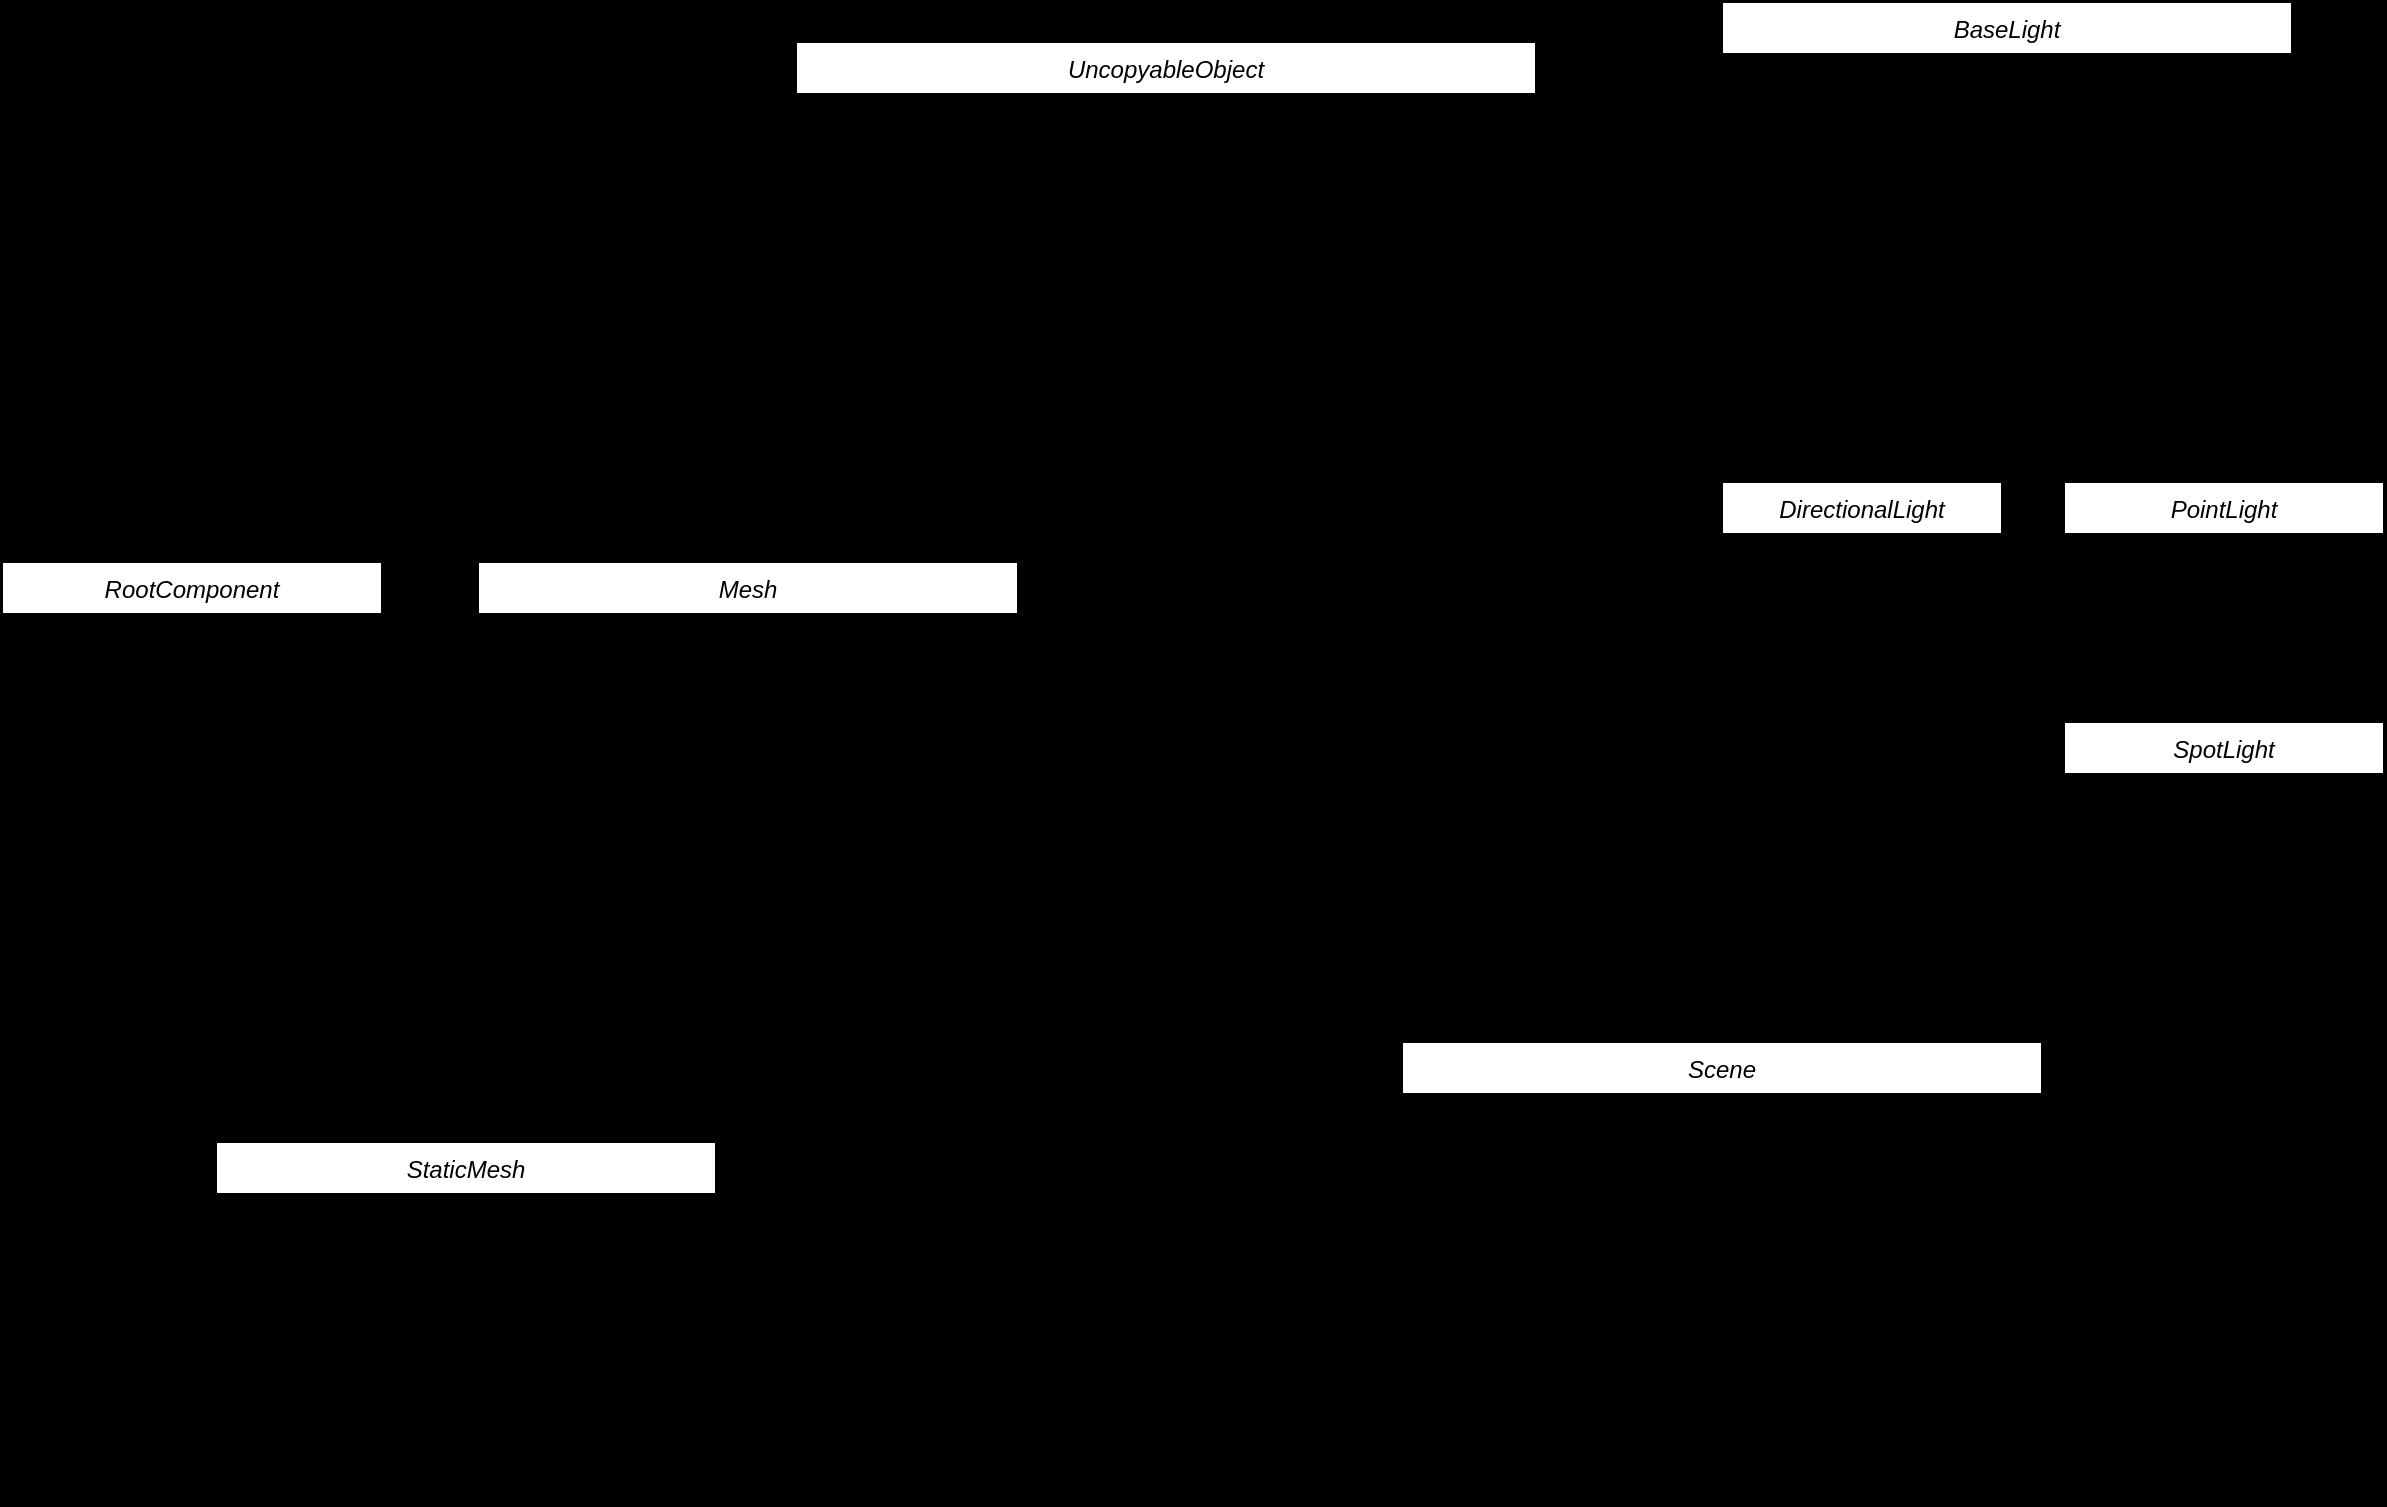 <mxfile version="22.1.16" type="device">
  <diagram id="C5RBs43oDa-KdzZeNtuy" name="Page-1">
    <mxGraphModel dx="2206" dy="1286" grid="1" gridSize="10" guides="1" tooltips="1" connect="1" arrows="1" fold="1" page="1" pageScale="1" pageWidth="827" pageHeight="1169" background="#000000" math="0" shadow="0">
      <root>
        <mxCell id="WIyWlLk6GJQsqaUBKTNV-0" />
        <mxCell id="WIyWlLk6GJQsqaUBKTNV-1" parent="WIyWlLk6GJQsqaUBKTNV-0" />
        <mxCell id="zkfFHV4jXpPFQw0GAbJ--0" value="RootComponent" style="swimlane;fontStyle=2;align=center;verticalAlign=top;childLayout=stackLayout;horizontal=1;startSize=26;horizontalStack=0;resizeParent=1;resizeLast=0;collapsible=1;marginBottom=0;rounded=0;shadow=0;strokeWidth=1;labelBackgroundColor=none;" parent="WIyWlLk6GJQsqaUBKTNV-1" vertex="1">
          <mxGeometry x="60" y="280" width="190" height="140" as="geometry">
            <mxRectangle x="230" y="140" width="160" height="26" as="alternateBounds" />
          </mxGeometry>
        </mxCell>
        <mxCell id="zkfFHV4jXpPFQw0GAbJ--5" value="Vec3f     position;&#xa;Vec3f     scaling;&#xa;Vec3f     rotationAxis;&#xa;float       rotationAngle;&#xa;&#xa;const Mat4f GetModel() const;&#xa;" style="text;align=left;verticalAlign=top;spacingLeft=4;spacingRight=4;overflow=hidden;rotatable=0;points=[[0,0.5],[1,0.5]];portConstraint=eastwest;labelBackgroundColor=none;fontStyle=0" parent="zkfFHV4jXpPFQw0GAbJ--0" vertex="1">
          <mxGeometry y="26" width="190" height="104" as="geometry" />
        </mxCell>
        <mxCell id="VX4J2hYiV2q1IgPwRDaM-4" value="StaticMesh" style="swimlane;fontStyle=2;align=center;verticalAlign=top;childLayout=stackLayout;horizontal=1;startSize=26;horizontalStack=0;resizeParent=1;resizeLast=0;collapsible=1;marginBottom=0;rounded=0;shadow=0;strokeWidth=1;labelBackgroundColor=none;" parent="WIyWlLk6GJQsqaUBKTNV-1" vertex="1">
          <mxGeometry x="167" y="570" width="250" height="125" as="geometry">
            <mxRectangle x="230" y="140" width="160" height="26" as="alternateBounds" />
          </mxGeometry>
        </mxCell>
        <mxCell id="VX4J2hYiV2q1IgPwRDaM-12" value="StaticMesh(Path objFilePath);&#xa;void DrawStaticMesh(class Shader* shader);&#xa;void DestroyStaticMesh();" style="text;align=left;verticalAlign=top;spacingLeft=4;spacingRight=4;overflow=hidden;rotatable=0;points=[[0,0.5],[1,0.5]];portConstraint=eastwest;labelBackgroundColor=none;" parent="VX4J2hYiV2q1IgPwRDaM-4" vertex="1">
          <mxGeometry y="26" width="250" height="94" as="geometry" />
        </mxCell>
        <mxCell id="VX4J2hYiV2q1IgPwRDaM-27" value="UncopyableObject" style="swimlane;fontStyle=2;align=center;verticalAlign=top;childLayout=stackLayout;horizontal=1;startSize=26;horizontalStack=0;resizeParent=1;resizeLast=0;collapsible=1;marginBottom=0;rounded=0;shadow=0;strokeWidth=1;labelBackgroundColor=none;" parent="WIyWlLk6GJQsqaUBKTNV-1" vertex="1">
          <mxGeometry x="457" y="20" width="370" height="120" as="geometry">
            <mxRectangle x="230" y="140" width="160" height="26" as="alternateBounds" />
          </mxGeometry>
        </mxCell>
        <mxCell id="VX4J2hYiV2q1IgPwRDaM-28" value="UncopyableObject()    = default;&#xa;~UncopyableObject()  = default;&#xa;&#xa;UncopyableObject(const UncopyableObject&amp;) = delete;&#xa;UncopyableObject&amp; operator=(const UncopyableObject&amp;) = delete; " style="text;align=left;verticalAlign=top;spacingLeft=4;spacingRight=4;overflow=hidden;rotatable=0;points=[[0,0.5],[1,0.5]];portConstraint=eastwest;labelBackgroundColor=none;" parent="VX4J2hYiV2q1IgPwRDaM-27" vertex="1">
          <mxGeometry y="26" width="370" height="84" as="geometry" />
        </mxCell>
        <mxCell id="F0kH9TImWdhdkwR8H8IY-5" value="BaseLight" style="swimlane;fontStyle=2;align=center;verticalAlign=top;childLayout=stackLayout;horizontal=1;startSize=26;horizontalStack=0;resizeParent=1;resizeLast=0;collapsible=1;marginBottom=0;rounded=0;shadow=0;strokeWidth=1;labelBackgroundColor=none;" parent="WIyWlLk6GJQsqaUBKTNV-1" vertex="1">
          <mxGeometry x="920" width="285" height="160" as="geometry">
            <mxRectangle x="230" y="140" width="160" height="26" as="alternateBounds" />
          </mxGeometry>
        </mxCell>
        <mxCell id="F0kH9TImWdhdkwR8H8IY-10" value="BaseLight(const char*);&#xa;virtual void RenderLight(class Shader*) = 0;&#xa;&#xa;Vec3f color;    &#xa;float ambient;  &#xa;float diffuse;  &#xa;float specular; &#xa;String uniformName;" style="text;align=left;verticalAlign=top;spacingLeft=4;spacingRight=4;overflow=hidden;rotatable=0;points=[[0,0.5],[1,0.5]];portConstraint=eastwest;labelBackgroundColor=none;" parent="F0kH9TImWdhdkwR8H8IY-5" vertex="1">
          <mxGeometry y="26" width="285" height="124" as="geometry" />
        </mxCell>
        <mxCell id="F0kH9TImWdhdkwR8H8IY-12" value="DirectionalLight" style="swimlane;fontStyle=2;align=center;verticalAlign=top;childLayout=stackLayout;horizontal=1;startSize=26;horizontalStack=0;resizeParent=1;resizeLast=0;collapsible=1;marginBottom=0;rounded=0;shadow=0;strokeWidth=1;labelBackgroundColor=none;" parent="WIyWlLk6GJQsqaUBKTNV-1" vertex="1">
          <mxGeometry x="920" y="240" width="140" height="80" as="geometry">
            <mxRectangle x="230" y="140" width="160" height="26" as="alternateBounds" />
          </mxGeometry>
        </mxCell>
        <mxCell id="F0kH9TImWdhdkwR8H8IY-13" value="Vec3f direction;" style="text;align=left;verticalAlign=top;spacingLeft=4;spacingRight=4;overflow=hidden;rotatable=0;points=[[0,0.5],[1,0.5]];portConstraint=eastwest;labelBackgroundColor=none;" parent="F0kH9TImWdhdkwR8H8IY-12" vertex="1">
          <mxGeometry y="26" width="140" height="34" as="geometry" />
        </mxCell>
        <mxCell id="F0kH9TImWdhdkwR8H8IY-14" value="" style="endArrow=classic;html=1;rounded=0;exitX=0.5;exitY=0;exitDx=0;exitDy=0;entryX=0.25;entryY=1;entryDx=0;entryDy=0;" parent="WIyWlLk6GJQsqaUBKTNV-1" source="F0kH9TImWdhdkwR8H8IY-12" target="F0kH9TImWdhdkwR8H8IY-5" edge="1">
          <mxGeometry width="50" height="50" relative="1" as="geometry">
            <mxPoint x="860" y="560" as="sourcePoint" />
            <mxPoint x="910" y="510" as="targetPoint" />
          </mxGeometry>
        </mxCell>
        <mxCell id="F0kH9TImWdhdkwR8H8IY-15" value="" style="endArrow=classic;html=1;rounded=0;exitX=0;exitY=0.5;exitDx=0;exitDy=0;entryX=1;entryY=0.5;entryDx=0;entryDy=0;" parent="WIyWlLk6GJQsqaUBKTNV-1" source="F0kH9TImWdhdkwR8H8IY-10" target="VX4J2hYiV2q1IgPwRDaM-28" edge="1">
          <mxGeometry width="50" height="50" relative="1" as="geometry">
            <mxPoint x="940" y="100" as="sourcePoint" />
            <mxPoint x="990" y="50" as="targetPoint" />
          </mxGeometry>
        </mxCell>
        <mxCell id="F0kH9TImWdhdkwR8H8IY-16" value="PointLight" style="swimlane;fontStyle=2;align=center;verticalAlign=top;childLayout=stackLayout;horizontal=1;startSize=26;horizontalStack=0;resizeParent=1;resizeLast=0;collapsible=1;marginBottom=0;rounded=0;shadow=0;strokeWidth=1;labelBackgroundColor=none;" parent="WIyWlLk6GJQsqaUBKTNV-1" vertex="1">
          <mxGeometry x="1091" y="240" width="160" height="80" as="geometry">
            <mxRectangle x="230" y="140" width="160" height="26" as="alternateBounds" />
          </mxGeometry>
        </mxCell>
        <mxCell id="F0kH9TImWdhdkwR8H8IY-17" value="Vec3f position;&#xa;Attenuation attenuation;" style="text;align=left;verticalAlign=top;spacingLeft=4;spacingRight=4;overflow=hidden;rotatable=0;points=[[0,0.5],[1,0.5]];portConstraint=eastwest;labelBackgroundColor=none;" parent="F0kH9TImWdhdkwR8H8IY-16" vertex="1">
          <mxGeometry y="26" width="160" height="44" as="geometry" />
        </mxCell>
        <mxCell id="F0kH9TImWdhdkwR8H8IY-18" value="SpotLight" style="swimlane;fontStyle=2;align=center;verticalAlign=top;childLayout=stackLayout;horizontal=1;startSize=26;horizontalStack=0;resizeParent=1;resizeLast=0;collapsible=1;marginBottom=0;rounded=0;shadow=0;strokeWidth=1;labelBackgroundColor=none;" parent="WIyWlLk6GJQsqaUBKTNV-1" vertex="1">
          <mxGeometry x="1091" y="360" width="160" height="80" as="geometry">
            <mxRectangle x="230" y="140" width="160" height="26" as="alternateBounds" />
          </mxGeometry>
        </mxCell>
        <mxCell id="F0kH9TImWdhdkwR8H8IY-19" value="Vec3f direction;&#xa;float cutOff; " style="text;align=left;verticalAlign=top;spacingLeft=4;spacingRight=4;overflow=hidden;rotatable=0;points=[[0,0.5],[1,0.5]];portConstraint=eastwest;labelBackgroundColor=none;" parent="F0kH9TImWdhdkwR8H8IY-18" vertex="1">
          <mxGeometry y="26" width="160" height="44" as="geometry" />
        </mxCell>
        <mxCell id="F0kH9TImWdhdkwR8H8IY-21" value="" style="endArrow=classic;html=1;rounded=0;exitX=0.5;exitY=0;exitDx=0;exitDy=0;entryX=0.5;entryY=1;entryDx=0;entryDy=0;" parent="WIyWlLk6GJQsqaUBKTNV-1" source="F0kH9TImWdhdkwR8H8IY-18" target="F0kH9TImWdhdkwR8H8IY-16" edge="1">
          <mxGeometry width="50" height="50" relative="1" as="geometry">
            <mxPoint x="1280" y="430" as="sourcePoint" />
            <mxPoint x="1330" y="380" as="targetPoint" />
          </mxGeometry>
        </mxCell>
        <mxCell id="F0kH9TImWdhdkwR8H8IY-25" value="" style="endArrow=none;html=1;rounded=0;exitX=0.5;exitY=0;exitDx=0;exitDy=0;entryX=0.5;entryY=0;entryDx=0;entryDy=0;" parent="WIyWlLk6GJQsqaUBKTNV-1" target="VX4J2hYiV2q1IgPwRDaM-19" edge="1">
          <mxGeometry width="50" height="50" relative="1" as="geometry">
            <mxPoint x="148" y="750" as="sourcePoint" />
            <mxPoint x="197" y="700" as="targetPoint" />
            <Array as="points">
              <mxPoint x="148" y="710" />
              <mxPoint x="438" y="710" />
            </Array>
          </mxGeometry>
        </mxCell>
        <mxCell id="F0kH9TImWdhdkwR8H8IY-26" value="" style="endArrow=classic;html=1;rounded=0;exitX=0.5;exitY=0;exitDx=0;exitDy=0;entryX=0.75;entryY=1;entryDx=0;entryDy=0;" parent="WIyWlLk6GJQsqaUBKTNV-1" source="F0kH9TImWdhdkwR8H8IY-16" target="F0kH9TImWdhdkwR8H8IY-5" edge="1">
          <mxGeometry width="50" height="50" relative="1" as="geometry">
            <mxPoint x="1140" y="240" as="sourcePoint" />
            <mxPoint x="1190" y="190" as="targetPoint" />
            <Array as="points">
              <mxPoint x="1171" y="200" />
              <mxPoint x="1134" y="200" />
            </Array>
          </mxGeometry>
        </mxCell>
        <mxCell id="F0kH9TImWdhdkwR8H8IY-27" value="Scene" style="swimlane;fontStyle=2;align=center;verticalAlign=top;childLayout=stackLayout;horizontal=1;startSize=26;horizontalStack=0;resizeParent=1;resizeLast=0;collapsible=1;marginBottom=0;rounded=0;shadow=0;strokeWidth=1;labelBackgroundColor=none;" parent="WIyWlLk6GJQsqaUBKTNV-1" vertex="1">
          <mxGeometry x="760" y="520" width="320" height="200" as="geometry">
            <mxRectangle x="230" y="140" width="160" height="26" as="alternateBounds" />
          </mxGeometry>
        </mxCell>
        <mxCell id="F0kH9TImWdhdkwR8H8IY-28" value="void DrawScene(class Shader* shader);&#xa;&#xa;void AddStaticMesh(class StaticMesh* staticMesh);&#xa;void AddPointLight(class PointLight* pointLight);&#xa;&#xa;class DirectionalLight* directionalLight;&#xa;Vector&lt;class StaticMesh*&gt; meshes;&#xa;Vector&lt;class PointLight*&gt;    pointLights;" style="text;align=left;verticalAlign=top;spacingLeft=4;spacingRight=4;overflow=hidden;rotatable=0;points=[[0,0.5],[1,0.5]];portConstraint=eastwest;labelBackgroundColor=none;" parent="F0kH9TImWdhdkwR8H8IY-27" vertex="1">
          <mxGeometry y="26" width="320" height="130" as="geometry" />
        </mxCell>
        <mxCell id="F0kH9TImWdhdkwR8H8IY-34" value="" style="endArrow=classic;html=1;rounded=0;exitX=0.25;exitY=0;exitDx=0;exitDy=0;entryX=0.75;entryY=1;entryDx=0;entryDy=0;" parent="WIyWlLk6GJQsqaUBKTNV-1" source="F0kH9TImWdhdkwR8H8IY-27" target="VX4J2hYiV2q1IgPwRDaM-27" edge="1">
          <mxGeometry width="50" height="50" relative="1" as="geometry">
            <mxPoint x="860" y="480" as="sourcePoint" />
            <mxPoint x="910" y="430" as="targetPoint" />
            <Array as="points">
              <mxPoint x="840" y="200" />
              <mxPoint x="735" y="200" />
            </Array>
          </mxGeometry>
        </mxCell>
        <mxCell id="r6Pux3cC43ACWZ1OEK1E-1" value="Mesh" style="swimlane;fontStyle=2;align=center;verticalAlign=top;childLayout=stackLayout;horizontal=1;startSize=26;horizontalStack=0;resizeParent=1;resizeLast=0;collapsible=1;marginBottom=0;rounded=0;shadow=0;strokeWidth=1;labelBackgroundColor=none;" vertex="1" parent="WIyWlLk6GJQsqaUBKTNV-1">
          <mxGeometry x="298" y="280" width="270" height="140" as="geometry">
            <mxRectangle x="230" y="140" width="160" height="26" as="alternateBounds" />
          </mxGeometry>
        </mxCell>
        <mxCell id="r6Pux3cC43ACWZ1OEK1E-2" value="void InitMesh(VAData&amp;, VAConfig&amp;);&#xa;void DestroyMesh();&#xa;void Draw(class Shader*, const Mat4f&amp;);&#xa;&#xa;VertexArray vertexArray;&#xa;class Texture2D* diffuse;&#xa;class Texture2D* specular;" style="text;align=left;verticalAlign=top;spacingLeft=4;spacingRight=4;overflow=hidden;rotatable=0;points=[[0,0.5],[1,0.5]];portConstraint=eastwest;labelBackgroundColor=none;" vertex="1" parent="r6Pux3cC43ACWZ1OEK1E-1">
          <mxGeometry y="26" width="270" height="104" as="geometry" />
        </mxCell>
        <mxCell id="r6Pux3cC43ACWZ1OEK1E-9" value="" style="endArrow=classic;html=1;rounded=0;exitX=0.493;exitY=0.001;exitDx=0;exitDy=0;entryX=0.5;entryY=1;entryDx=0;entryDy=0;exitPerimeter=0;" edge="1" parent="WIyWlLk6GJQsqaUBKTNV-1" source="VX4J2hYiV2q1IgPwRDaM-4" target="zkfFHV4jXpPFQw0GAbJ--0">
          <mxGeometry width="50" height="50" relative="1" as="geometry">
            <mxPoint x="180" y="540" as="sourcePoint" />
            <mxPoint x="230" y="490" as="targetPoint" />
            <Array as="points">
              <mxPoint x="290" y="480" />
              <mxPoint x="155" y="480" />
            </Array>
          </mxGeometry>
        </mxCell>
        <mxCell id="r6Pux3cC43ACWZ1OEK1E-10" value="" style="endArrow=classic;html=1;rounded=0;entryX=0.5;entryY=1;entryDx=0;entryDy=0;" edge="1" parent="WIyWlLk6GJQsqaUBKTNV-1" target="r6Pux3cC43ACWZ1OEK1E-1">
          <mxGeometry width="50" height="50" relative="1" as="geometry">
            <mxPoint x="290" y="570" as="sourcePoint" />
            <mxPoint x="414" y="440" as="targetPoint" />
            <Array as="points">
              <mxPoint x="290" y="480" />
              <mxPoint x="433" y="480" />
            </Array>
          </mxGeometry>
        </mxCell>
        <mxCell id="r6Pux3cC43ACWZ1OEK1E-11" value="" style="endArrow=classic;html=1;rounded=0;entryX=0.25;entryY=1;entryDx=0;entryDy=0;exitX=0.75;exitY=0;exitDx=0;exitDy=0;" edge="1" parent="WIyWlLk6GJQsqaUBKTNV-1" source="r6Pux3cC43ACWZ1OEK1E-1" target="VX4J2hYiV2q1IgPwRDaM-27">
          <mxGeometry width="50" height="50" relative="1" as="geometry">
            <mxPoint x="480" y="260" as="sourcePoint" />
            <mxPoint x="530" y="210" as="targetPoint" />
            <Array as="points">
              <mxPoint x="500" y="200" />
              <mxPoint x="550" y="200" />
            </Array>
          </mxGeometry>
        </mxCell>
      </root>
    </mxGraphModel>
  </diagram>
</mxfile>
